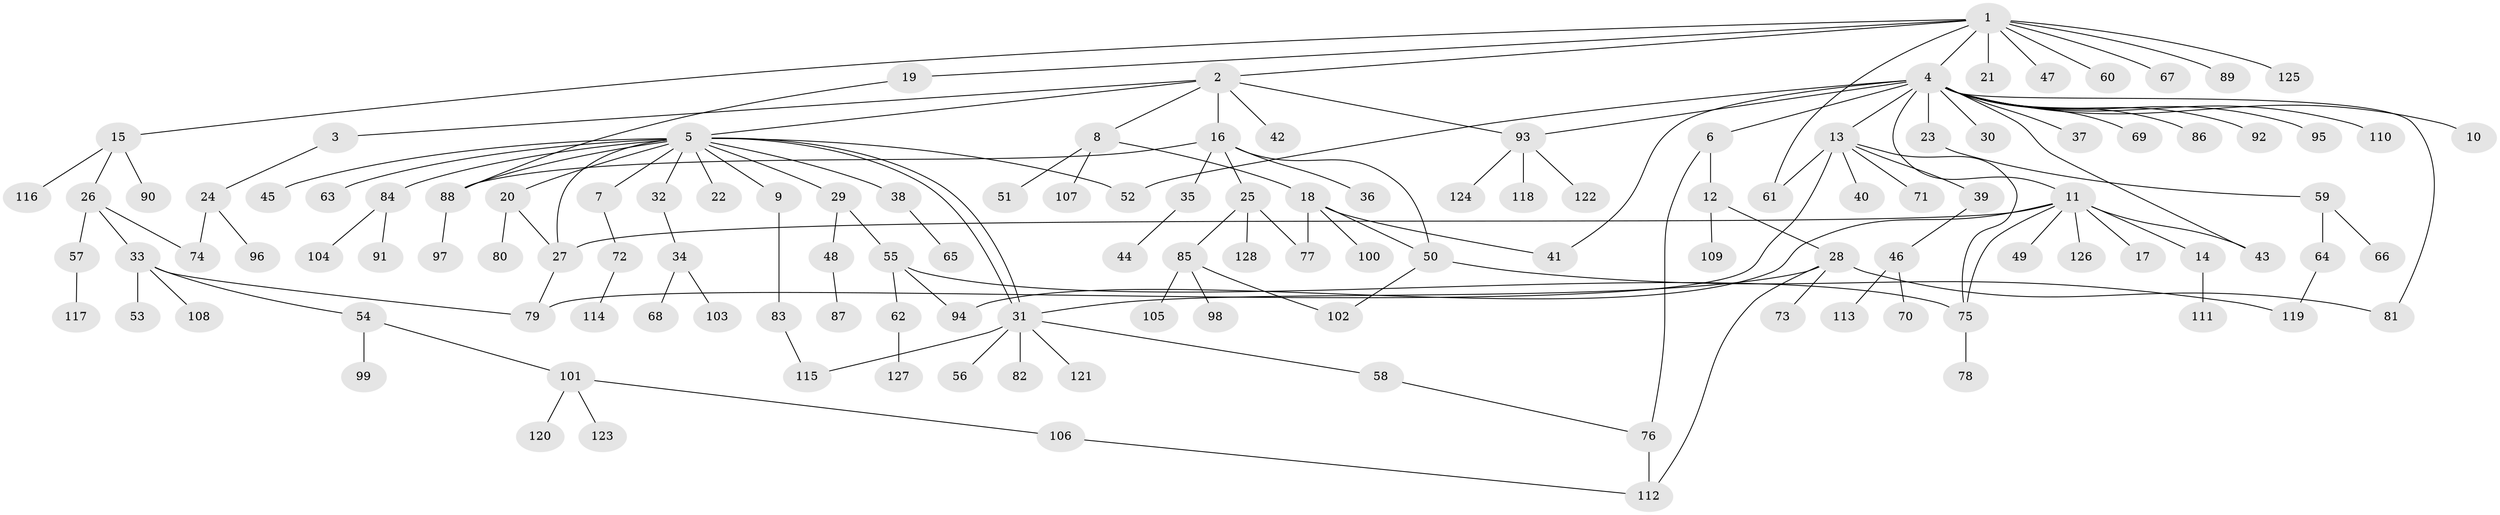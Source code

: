 // Generated by graph-tools (version 1.1) at 2025/14/03/09/25 04:14:29]
// undirected, 128 vertices, 153 edges
graph export_dot {
graph [start="1"]
  node [color=gray90,style=filled];
  1;
  2;
  3;
  4;
  5;
  6;
  7;
  8;
  9;
  10;
  11;
  12;
  13;
  14;
  15;
  16;
  17;
  18;
  19;
  20;
  21;
  22;
  23;
  24;
  25;
  26;
  27;
  28;
  29;
  30;
  31;
  32;
  33;
  34;
  35;
  36;
  37;
  38;
  39;
  40;
  41;
  42;
  43;
  44;
  45;
  46;
  47;
  48;
  49;
  50;
  51;
  52;
  53;
  54;
  55;
  56;
  57;
  58;
  59;
  60;
  61;
  62;
  63;
  64;
  65;
  66;
  67;
  68;
  69;
  70;
  71;
  72;
  73;
  74;
  75;
  76;
  77;
  78;
  79;
  80;
  81;
  82;
  83;
  84;
  85;
  86;
  87;
  88;
  89;
  90;
  91;
  92;
  93;
  94;
  95;
  96;
  97;
  98;
  99;
  100;
  101;
  102;
  103;
  104;
  105;
  106;
  107;
  108;
  109;
  110;
  111;
  112;
  113;
  114;
  115;
  116;
  117;
  118;
  119;
  120;
  121;
  122;
  123;
  124;
  125;
  126;
  127;
  128;
  1 -- 2;
  1 -- 4;
  1 -- 15;
  1 -- 19;
  1 -- 21;
  1 -- 47;
  1 -- 60;
  1 -- 61;
  1 -- 67;
  1 -- 89;
  1 -- 125;
  2 -- 3;
  2 -- 5;
  2 -- 8;
  2 -- 16;
  2 -- 42;
  2 -- 93;
  3 -- 24;
  4 -- 6;
  4 -- 10;
  4 -- 11;
  4 -- 13;
  4 -- 23;
  4 -- 30;
  4 -- 37;
  4 -- 41;
  4 -- 43;
  4 -- 52;
  4 -- 69;
  4 -- 81;
  4 -- 86;
  4 -- 92;
  4 -- 93;
  4 -- 95;
  4 -- 110;
  5 -- 7;
  5 -- 9;
  5 -- 20;
  5 -- 22;
  5 -- 27;
  5 -- 29;
  5 -- 31;
  5 -- 31;
  5 -- 32;
  5 -- 38;
  5 -- 45;
  5 -- 52;
  5 -- 63;
  5 -- 84;
  5 -- 88;
  6 -- 12;
  6 -- 76;
  7 -- 72;
  8 -- 18;
  8 -- 51;
  8 -- 107;
  9 -- 83;
  11 -- 14;
  11 -- 17;
  11 -- 27;
  11 -- 43;
  11 -- 49;
  11 -- 75;
  11 -- 94;
  11 -- 126;
  12 -- 28;
  12 -- 109;
  13 -- 39;
  13 -- 40;
  13 -- 61;
  13 -- 71;
  13 -- 75;
  13 -- 79;
  14 -- 111;
  15 -- 26;
  15 -- 90;
  15 -- 116;
  16 -- 25;
  16 -- 35;
  16 -- 36;
  16 -- 50;
  16 -- 88;
  18 -- 41;
  18 -- 50;
  18 -- 77;
  18 -- 100;
  19 -- 88;
  20 -- 27;
  20 -- 80;
  23 -- 59;
  24 -- 74;
  24 -- 96;
  25 -- 77;
  25 -- 85;
  25 -- 128;
  26 -- 33;
  26 -- 57;
  26 -- 74;
  27 -- 79;
  28 -- 31;
  28 -- 73;
  28 -- 81;
  28 -- 112;
  29 -- 48;
  29 -- 55;
  31 -- 56;
  31 -- 58;
  31 -- 82;
  31 -- 115;
  31 -- 121;
  32 -- 34;
  33 -- 53;
  33 -- 54;
  33 -- 79;
  33 -- 108;
  34 -- 68;
  34 -- 103;
  35 -- 44;
  38 -- 65;
  39 -- 46;
  46 -- 70;
  46 -- 113;
  48 -- 87;
  50 -- 102;
  50 -- 119;
  54 -- 99;
  54 -- 101;
  55 -- 62;
  55 -- 75;
  55 -- 94;
  57 -- 117;
  58 -- 76;
  59 -- 64;
  59 -- 66;
  62 -- 127;
  64 -- 119;
  72 -- 114;
  75 -- 78;
  76 -- 112;
  83 -- 115;
  84 -- 91;
  84 -- 104;
  85 -- 98;
  85 -- 102;
  85 -- 105;
  88 -- 97;
  93 -- 118;
  93 -- 122;
  93 -- 124;
  101 -- 106;
  101 -- 120;
  101 -- 123;
  106 -- 112;
}
